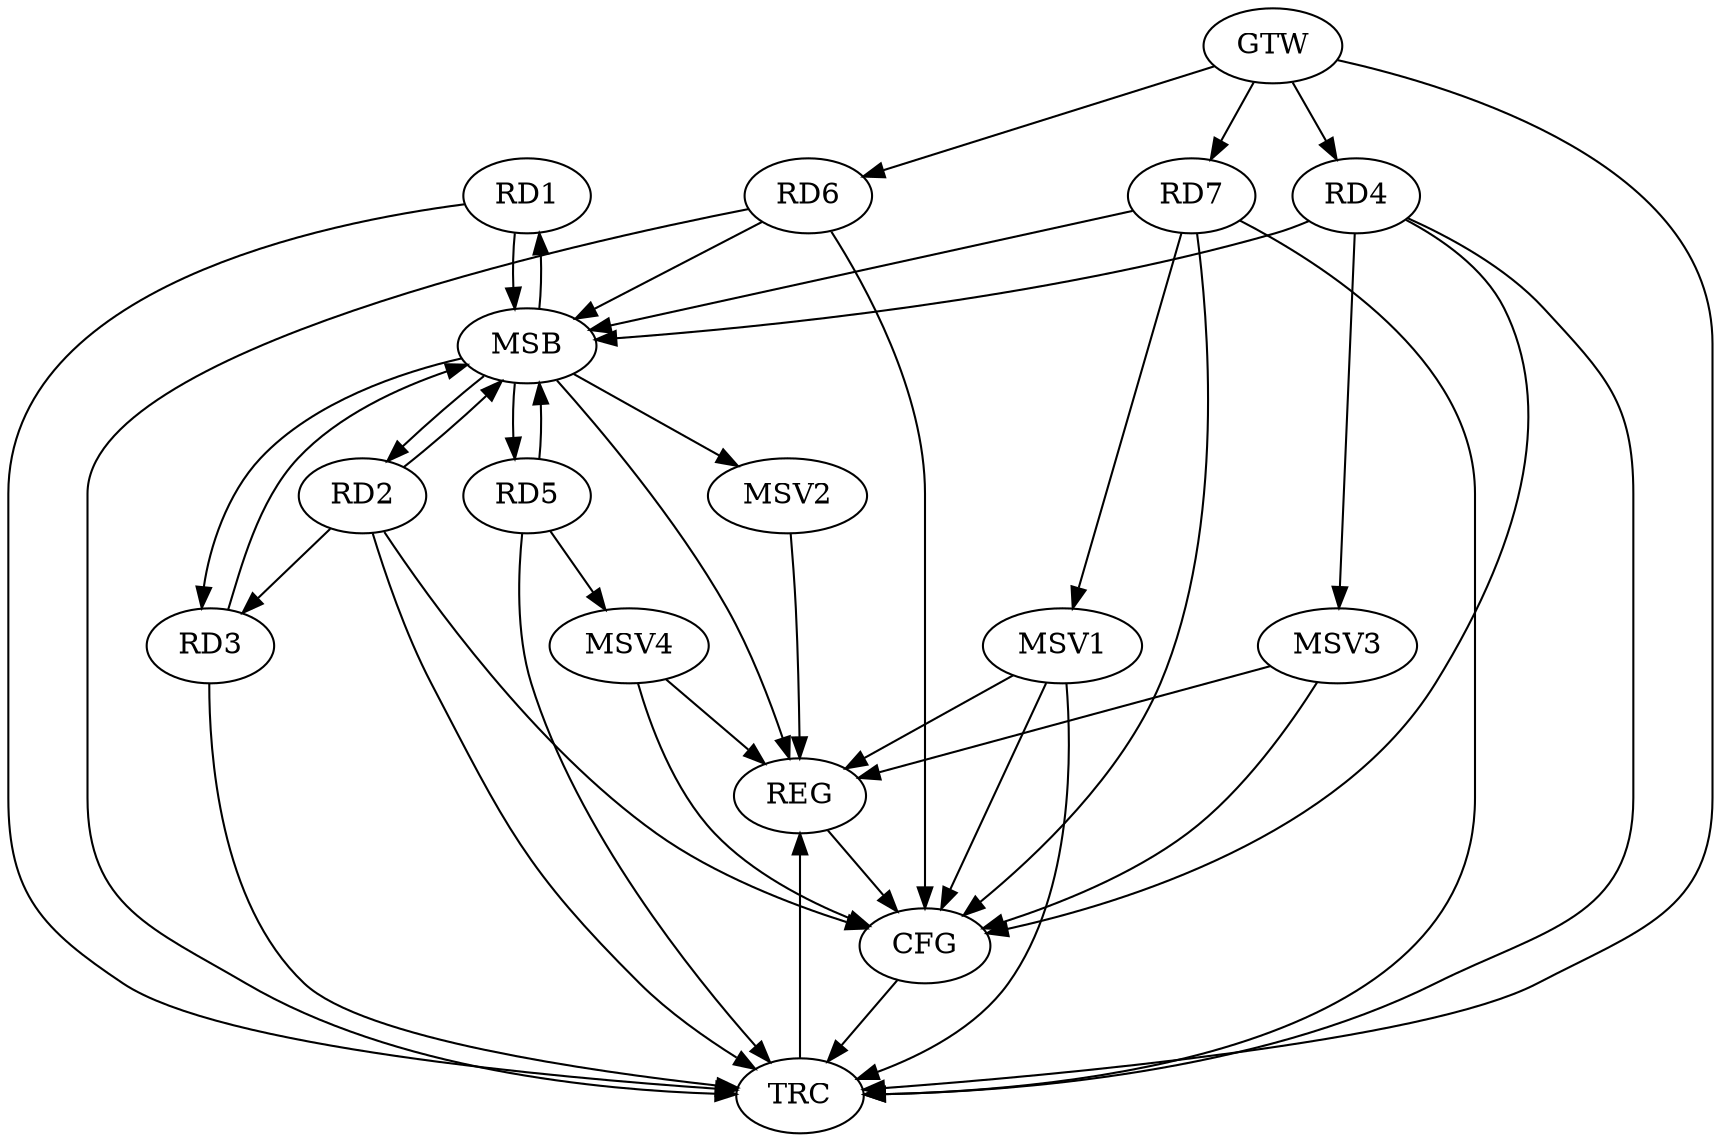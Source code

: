 strict digraph G {
  RD1 [ label="RD1" ];
  RD2 [ label="RD2" ];
  RD3 [ label="RD3" ];
  RD4 [ label="RD4" ];
  RD5 [ label="RD5" ];
  RD6 [ label="RD6" ];
  RD7 [ label="RD7" ];
  GTW [ label="GTW" ];
  REG [ label="REG" ];
  MSB [ label="MSB" ];
  CFG [ label="CFG" ];
  TRC [ label="TRC" ];
  MSV1 [ label="MSV1" ];
  MSV2 [ label="MSV2" ];
  MSV3 [ label="MSV3" ];
  MSV4 [ label="MSV4" ];
  GTW -> RD4;
  GTW -> RD6;
  GTW -> RD7;
  RD1 -> MSB;
  MSB -> REG;
  RD2 -> MSB;
  RD3 -> MSB;
  MSB -> RD2;
  RD4 -> MSB;
  RD5 -> MSB;
  MSB -> RD3;
  RD6 -> MSB;
  MSB -> RD1;
  RD7 -> MSB;
  MSB -> RD5;
  RD6 -> CFG;
  RD2 -> CFG;
  RD4 -> CFG;
  RD7 -> CFG;
  REG -> CFG;
  RD1 -> TRC;
  RD2 -> TRC;
  RD3 -> TRC;
  RD4 -> TRC;
  RD5 -> TRC;
  RD6 -> TRC;
  RD7 -> TRC;
  GTW -> TRC;
  CFG -> TRC;
  TRC -> REG;
  RD2 -> RD3;
  RD7 -> MSV1;
  MSV1 -> REG;
  MSV1 -> TRC;
  MSV1 -> CFG;
  MSB -> MSV2;
  MSV2 -> REG;
  RD4 -> MSV3;
  MSV3 -> REG;
  MSV3 -> CFG;
  RD5 -> MSV4;
  MSV4 -> REG;
  MSV4 -> CFG;
}
